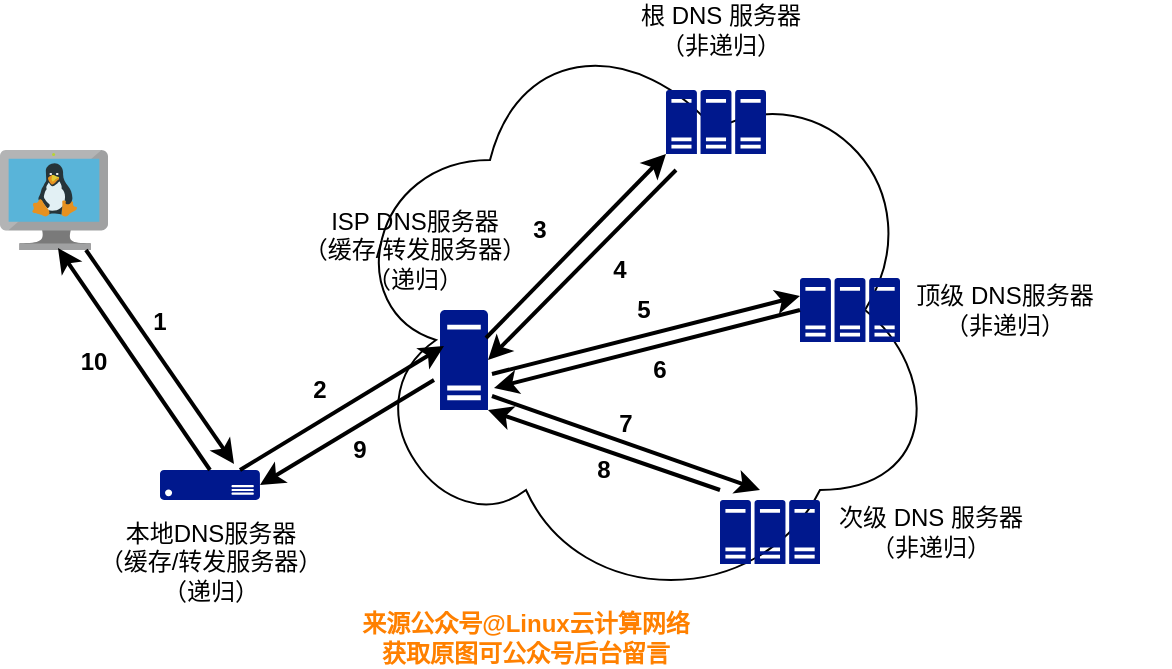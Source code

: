 <mxfile version="12.3.3" type="github" pages="1">
  <diagram id="2XnqHpjf9XNezjhPtSIQ" name="Page-1">
    <mxGraphModel dx="1102" dy="582" grid="1" gridSize="10" guides="1" tooltips="1" connect="1" arrows="1" fold="1" page="1" pageScale="1" pageWidth="827" pageHeight="1169" math="0" shadow="0">
      <root>
        <mxCell id="0"/>
        <mxCell id="1" parent="0"/>
        <mxCell id="7XW-QeFe0oDeRzg4xi4F-9" value="" style="ellipse;shape=cloud;whiteSpace=wrap;html=1;strokeWidth=1;" vertex="1" parent="1">
          <mxGeometry x="250" y="270" width="300" height="300" as="geometry"/>
        </mxCell>
        <mxCell id="7XW-QeFe0oDeRzg4xi4F-2" value="" style="aspect=fixed;html=1;points=[];align=center;image;fontSize=12;image=img/lib/mscae/VM_Linux.svg;" vertex="1" parent="1">
          <mxGeometry x="80" y="340" width="54" height="50" as="geometry"/>
        </mxCell>
        <mxCell id="7XW-QeFe0oDeRzg4xi4F-3" value="" style="aspect=fixed;pointerEvents=1;shadow=0;dashed=0;html=1;strokeColor=none;labelPosition=center;verticalLabelPosition=bottom;verticalAlign=top;align=center;fillColor=#00188D;shape=mxgraph.mscae.enterprise.server_generic" vertex="1" parent="1">
          <mxGeometry x="300" y="420" width="24" height="50" as="geometry"/>
        </mxCell>
        <mxCell id="7XW-QeFe0oDeRzg4xi4F-4" value="" style="aspect=fixed;pointerEvents=1;shadow=0;dashed=0;html=1;strokeColor=none;labelPosition=center;verticalLabelPosition=bottom;verticalAlign=top;align=center;fillColor=#00188D;shape=mxgraph.azure.server" vertex="1" parent="1">
          <mxGeometry x="160" y="500" width="50" height="15" as="geometry"/>
        </mxCell>
        <mxCell id="7XW-QeFe0oDeRzg4xi4F-6" value="" style="aspect=fixed;pointerEvents=1;shadow=0;dashed=0;html=1;strokeColor=none;labelPosition=center;verticalLabelPosition=bottom;verticalAlign=top;align=center;fillColor=#00188D;shape=mxgraph.mscae.enterprise.server_farm" vertex="1" parent="1">
          <mxGeometry x="413" y="310" width="50" height="32" as="geometry"/>
        </mxCell>
        <mxCell id="7XW-QeFe0oDeRzg4xi4F-7" value="" style="aspect=fixed;pointerEvents=1;shadow=0;dashed=0;html=1;strokeColor=none;labelPosition=center;verticalLabelPosition=bottom;verticalAlign=top;align=center;fillColor=#00188D;shape=mxgraph.mscae.enterprise.server_farm" vertex="1" parent="1">
          <mxGeometry x="480" y="404" width="50" height="32" as="geometry"/>
        </mxCell>
        <mxCell id="7XW-QeFe0oDeRzg4xi4F-8" value="" style="aspect=fixed;pointerEvents=1;shadow=0;dashed=0;html=1;strokeColor=none;labelPosition=center;verticalLabelPosition=bottom;verticalAlign=top;align=center;fillColor=#00188D;shape=mxgraph.mscae.enterprise.server_farm" vertex="1" parent="1">
          <mxGeometry x="440" y="515" width="50" height="32" as="geometry"/>
        </mxCell>
        <mxCell id="7XW-QeFe0oDeRzg4xi4F-10" value="" style="endArrow=classic;html=1;exitX=0.796;exitY=1;exitDx=0;exitDy=0;exitPerimeter=0;entryX=0.74;entryY=-0.2;entryDx=0;entryDy=0;entryPerimeter=0;strokeWidth=2;" edge="1" parent="1" source="7XW-QeFe0oDeRzg4xi4F-2" target="7XW-QeFe0oDeRzg4xi4F-4">
          <mxGeometry width="50" height="50" relative="1" as="geometry">
            <mxPoint x="170" y="400" as="sourcePoint"/>
            <mxPoint x="220" y="350" as="targetPoint"/>
          </mxGeometry>
        </mxCell>
        <mxCell id="7XW-QeFe0oDeRzg4xi4F-11" value="" style="endArrow=classic;html=1;entryX=0.083;entryY=0.36;entryDx=0;entryDy=0;entryPerimeter=0;strokeWidth=2;" edge="1" parent="1" target="7XW-QeFe0oDeRzg4xi4F-3">
          <mxGeometry width="50" height="50" relative="1" as="geometry">
            <mxPoint x="200" y="500" as="sourcePoint"/>
            <mxPoint x="250" y="450" as="targetPoint"/>
          </mxGeometry>
        </mxCell>
        <mxCell id="7XW-QeFe0oDeRzg4xi4F-12" value="" style="endArrow=classic;html=1;exitX=0.958;exitY=0.28;exitDx=0;exitDy=0;exitPerimeter=0;entryX=0;entryY=1;entryDx=0;entryDy=0;entryPerimeter=0;strokeWidth=2;" edge="1" parent="1" source="7XW-QeFe0oDeRzg4xi4F-3" target="7XW-QeFe0oDeRzg4xi4F-6">
          <mxGeometry width="50" height="50" relative="1" as="geometry">
            <mxPoint x="330" y="450" as="sourcePoint"/>
            <mxPoint x="380" y="400" as="targetPoint"/>
          </mxGeometry>
        </mxCell>
        <mxCell id="7XW-QeFe0oDeRzg4xi4F-13" value="" style="endArrow=classic;html=1;entryX=1;entryY=0.5;entryDx=0;entryDy=0;entryPerimeter=0;strokeWidth=2;" edge="1" parent="1" target="7XW-QeFe0oDeRzg4xi4F-3">
          <mxGeometry width="50" height="50" relative="1" as="geometry">
            <mxPoint x="418" y="350" as="sourcePoint"/>
            <mxPoint x="458" y="410" as="targetPoint"/>
          </mxGeometry>
        </mxCell>
        <mxCell id="7XW-QeFe0oDeRzg4xi4F-14" value="" style="endArrow=classic;html=1;exitX=1.083;exitY=0.64;exitDx=0;exitDy=0;exitPerimeter=0;entryX=0;entryY=0.281;entryDx=0;entryDy=0;entryPerimeter=0;strokeWidth=2;" edge="1" parent="1" source="7XW-QeFe0oDeRzg4xi4F-3" target="7XW-QeFe0oDeRzg4xi4F-7">
          <mxGeometry width="50" height="50" relative="1" as="geometry">
            <mxPoint x="380" y="470" as="sourcePoint"/>
            <mxPoint x="430" y="420" as="targetPoint"/>
          </mxGeometry>
        </mxCell>
        <mxCell id="7XW-QeFe0oDeRzg4xi4F-15" value="" style="endArrow=classic;html=1;entryX=1.125;entryY=0.84;entryDx=0;entryDy=0;entryPerimeter=0;strokeWidth=2;" edge="1" parent="1">
          <mxGeometry width="50" height="50" relative="1" as="geometry">
            <mxPoint x="480" y="420" as="sourcePoint"/>
            <mxPoint x="327" y="459" as="targetPoint"/>
          </mxGeometry>
        </mxCell>
        <mxCell id="7XW-QeFe0oDeRzg4xi4F-16" value="" style="endArrow=classic;html=1;exitX=1.083;exitY=0.8;exitDx=0;exitDy=0;exitPerimeter=0;strokeWidth=2;" edge="1" parent="1">
          <mxGeometry width="50" height="50" relative="1" as="geometry">
            <mxPoint x="325.992" y="463" as="sourcePoint"/>
            <mxPoint x="460" y="510" as="targetPoint"/>
          </mxGeometry>
        </mxCell>
        <mxCell id="7XW-QeFe0oDeRzg4xi4F-17" value="" style="endArrow=classic;html=1;entryX=1;entryY=1;entryDx=0;entryDy=0;entryPerimeter=0;strokeWidth=2;" edge="1" parent="1" target="7XW-QeFe0oDeRzg4xi4F-3">
          <mxGeometry width="50" height="50" relative="1" as="geometry">
            <mxPoint x="440" y="510" as="sourcePoint"/>
            <mxPoint x="330" y="580" as="targetPoint"/>
          </mxGeometry>
        </mxCell>
        <mxCell id="7XW-QeFe0oDeRzg4xi4F-18" value="" style="endArrow=classic;html=1;exitX=-0.125;exitY=0.7;exitDx=0;exitDy=0;exitPerimeter=0;entryX=1;entryY=0.5;entryDx=0;entryDy=0;entryPerimeter=0;strokeWidth=2;" edge="1" parent="1" source="7XW-QeFe0oDeRzg4xi4F-3" target="7XW-QeFe0oDeRzg4xi4F-4">
          <mxGeometry width="50" height="50" relative="1" as="geometry">
            <mxPoint x="190" y="630" as="sourcePoint"/>
            <mxPoint x="240" y="580" as="targetPoint"/>
          </mxGeometry>
        </mxCell>
        <mxCell id="7XW-QeFe0oDeRzg4xi4F-19" value="" style="endArrow=classic;html=1;entryX=0.537;entryY=0.98;entryDx=0;entryDy=0;entryPerimeter=0;exitX=0.5;exitY=0;exitDx=0;exitDy=0;exitPerimeter=0;strokeWidth=2;" edge="1" parent="1" source="7XW-QeFe0oDeRzg4xi4F-4" target="7XW-QeFe0oDeRzg4xi4F-2">
          <mxGeometry width="50" height="50" relative="1" as="geometry">
            <mxPoint x="80" y="560" as="sourcePoint"/>
            <mxPoint x="130" y="510" as="targetPoint"/>
          </mxGeometry>
        </mxCell>
        <mxCell id="7XW-QeFe0oDeRzg4xi4F-21" value="&lt;b&gt;1&lt;/b&gt;" style="text;html=1;strokeColor=none;fillColor=none;align=center;verticalAlign=middle;whiteSpace=wrap;rounded=0;" vertex="1" parent="1">
          <mxGeometry x="140" y="416" width="40" height="20" as="geometry"/>
        </mxCell>
        <mxCell id="7XW-QeFe0oDeRzg4xi4F-22" value="&lt;b&gt;10&lt;/b&gt;" style="text;html=1;strokeColor=none;fillColor=none;align=center;verticalAlign=middle;whiteSpace=wrap;rounded=0;" vertex="1" parent="1">
          <mxGeometry x="107" y="436" width="40" height="20" as="geometry"/>
        </mxCell>
        <mxCell id="7XW-QeFe0oDeRzg4xi4F-23" value="&lt;b&gt;2&lt;/b&gt;" style="text;html=1;strokeColor=none;fillColor=none;align=center;verticalAlign=middle;whiteSpace=wrap;rounded=0;" vertex="1" parent="1">
          <mxGeometry x="220" y="450" width="40" height="20" as="geometry"/>
        </mxCell>
        <mxCell id="7XW-QeFe0oDeRzg4xi4F-24" value="&lt;b&gt;3&lt;/b&gt;" style="text;html=1;strokeColor=none;fillColor=none;align=center;verticalAlign=middle;whiteSpace=wrap;rounded=0;" vertex="1" parent="1">
          <mxGeometry x="330" y="370" width="40" height="20" as="geometry"/>
        </mxCell>
        <mxCell id="7XW-QeFe0oDeRzg4xi4F-25" value="&lt;b&gt;4&lt;/b&gt;" style="text;html=1;strokeColor=none;fillColor=none;align=center;verticalAlign=middle;whiteSpace=wrap;rounded=0;" vertex="1" parent="1">
          <mxGeometry x="370" y="390" width="40" height="20" as="geometry"/>
        </mxCell>
        <mxCell id="7XW-QeFe0oDeRzg4xi4F-26" value="&lt;b&gt;5&lt;/b&gt;" style="text;html=1;strokeColor=none;fillColor=none;align=center;verticalAlign=middle;whiteSpace=wrap;rounded=0;" vertex="1" parent="1">
          <mxGeometry x="382" y="410" width="40" height="20" as="geometry"/>
        </mxCell>
        <mxCell id="7XW-QeFe0oDeRzg4xi4F-27" value="&lt;b&gt;6&lt;/b&gt;" style="text;html=1;strokeColor=none;fillColor=none;align=center;verticalAlign=middle;whiteSpace=wrap;rounded=0;" vertex="1" parent="1">
          <mxGeometry x="390" y="440" width="40" height="20" as="geometry"/>
        </mxCell>
        <mxCell id="7XW-QeFe0oDeRzg4xi4F-28" value="&lt;b&gt;8&lt;/b&gt;" style="text;html=1;strokeColor=none;fillColor=none;align=center;verticalAlign=middle;whiteSpace=wrap;rounded=0;" vertex="1" parent="1">
          <mxGeometry x="362" y="490" width="40" height="20" as="geometry"/>
        </mxCell>
        <mxCell id="7XW-QeFe0oDeRzg4xi4F-29" value="&lt;b&gt;7&lt;/b&gt;" style="text;html=1;strokeColor=none;fillColor=none;align=center;verticalAlign=middle;whiteSpace=wrap;rounded=0;" vertex="1" parent="1">
          <mxGeometry x="373" y="467" width="40" height="20" as="geometry"/>
        </mxCell>
        <mxCell id="7XW-QeFe0oDeRzg4xi4F-30" value="&lt;b&gt;9&lt;/b&gt;&lt;span style=&quot;color: rgba(0 , 0 , 0 , 0) ; font-family: monospace , &amp;#34;segoe ui emoji&amp;#34; , &amp;#34;segoe ui symbol&amp;#34; , &amp;#34;symbola&amp;#34; , &amp;#34;emojisymbols&amp;#34; ; font-size: 0px ; white-space: nowrap&quot;&gt;%3CmxGraphModel%3E%3Croot%3E%3CmxCell%20id%3D%220%22%2F%3E%3CmxCell%20id%3D%221%22%20parent%3D%220%22%2F%3E%3CmxCell%20id%3D%222%22%20value%3D%22%26lt%3Bb%26gt%3B6%26lt%3B%2Fb%26gt%3B%22%20style%3D%22text%3Bhtml%3D1%3BstrokeColor%3Dnone%3BfillColor%3Dnone%3Balign%3Dcenter%3BverticalAlign%3Dmiddle%3BwhiteSpace%3Dwrap%3Brounded%3D0%3B%22%20vertex%3D%221%22%20parent%3D%221%22%3E%3CmxGeometry%20x%3D%22390%22%20y%3D%22440%22%20width%3D%2240%22%20height%3D%2220%22%20as%3D%22geometry%22%2F%3E%3C%2FmxCell%3E%3C%2Froot%3E%3C%2FmxGraphModel%3E&lt;/span&gt;" style="text;html=1;strokeColor=none;fillColor=none;align=center;verticalAlign=middle;whiteSpace=wrap;rounded=0;" vertex="1" parent="1">
          <mxGeometry x="240" y="480" width="40" height="20" as="geometry"/>
        </mxCell>
        <mxCell id="7XW-QeFe0oDeRzg4xi4F-32" value="本地DNS服务器&lt;br&gt;（缓存/转发服务器）&lt;br&gt;（递归）" style="text;html=1;strokeColor=none;fillColor=none;align=center;verticalAlign=middle;whiteSpace=wrap;rounded=0;" vertex="1" parent="1">
          <mxGeometry x="102.5" y="536" width="165" height="20" as="geometry"/>
        </mxCell>
        <mxCell id="7XW-QeFe0oDeRzg4xi4F-33" value="ISP DNS服务器&lt;br&gt;（缓存/转发服务器）&lt;br&gt;（递归）" style="text;html=1;strokeColor=none;fillColor=none;align=center;verticalAlign=middle;whiteSpace=wrap;rounded=0;" vertex="1" parent="1">
          <mxGeometry x="205" y="380" width="165" height="20" as="geometry"/>
        </mxCell>
        <mxCell id="7XW-QeFe0oDeRzg4xi4F-34" value="根 DNS 服务器&lt;br&gt;（非递归）" style="text;html=1;strokeColor=none;fillColor=none;align=center;verticalAlign=middle;whiteSpace=wrap;rounded=0;" vertex="1" parent="1">
          <mxGeometry x="357.5" y="270" width="165" height="20" as="geometry"/>
        </mxCell>
        <mxCell id="7XW-QeFe0oDeRzg4xi4F-35" value="顶级 DNS服务器&lt;br&gt;（非递归）" style="text;html=1;strokeColor=none;fillColor=none;align=center;verticalAlign=middle;whiteSpace=wrap;rounded=0;" vertex="1" parent="1">
          <mxGeometry x="500" y="410" width="165" height="20" as="geometry"/>
        </mxCell>
        <mxCell id="7XW-QeFe0oDeRzg4xi4F-36" value="次级 DNS 服务器&lt;br&gt;（非递归）" style="text;html=1;strokeColor=none;fillColor=none;align=center;verticalAlign=middle;whiteSpace=wrap;rounded=0;" vertex="1" parent="1">
          <mxGeometry x="463" y="521" width="165" height="20" as="geometry"/>
        </mxCell>
        <mxCell id="7XW-QeFe0oDeRzg4xi4F-37" value="&lt;b&gt;&lt;font color=&quot;#ff8000&quot;&gt;来源公众号@Linux云计算网络&lt;br&gt;获取原图可公众号后台留言&lt;/font&gt;&lt;/b&gt;" style="text;html=1;strokeColor=none;fillColor=none;align=center;verticalAlign=middle;whiteSpace=wrap;rounded=0;" vertex="1" parent="1">
          <mxGeometry x="248" y="574" width="190" height="20" as="geometry"/>
        </mxCell>
      </root>
    </mxGraphModel>
  </diagram>
</mxfile>
